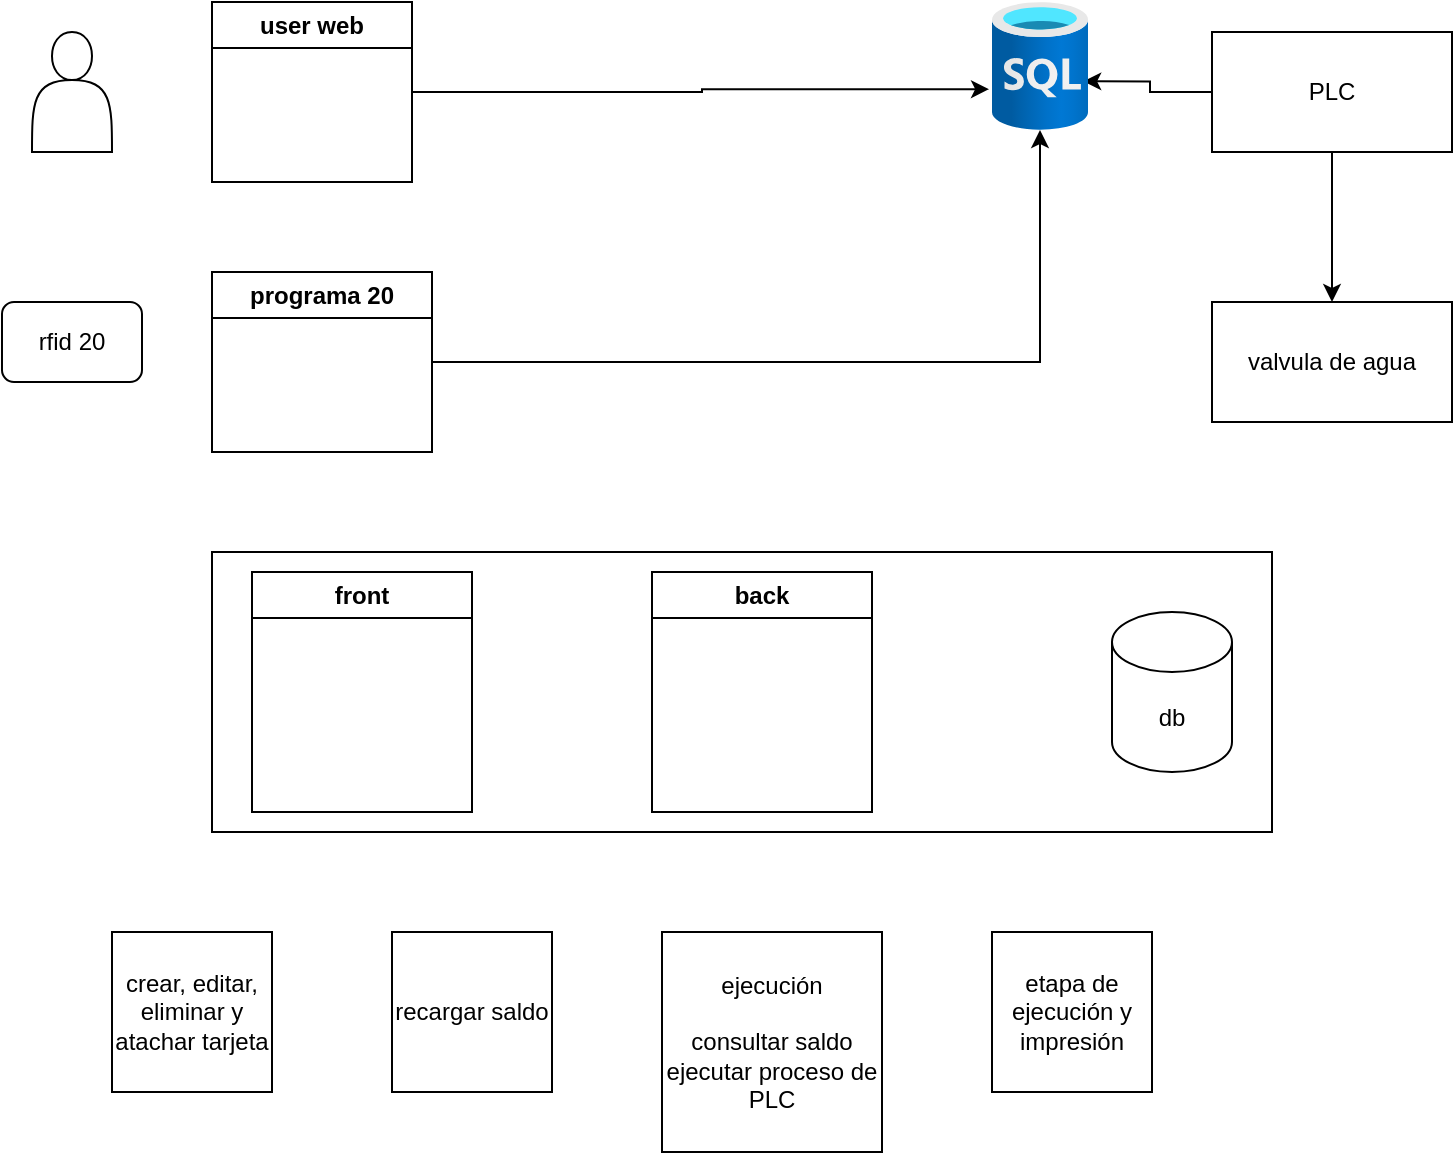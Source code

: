 <mxfile version="21.7.4" type="github">
  <diagram name="Page-1" id="ZFTNVQCATIZmhsHI0vvD">
    <mxGraphModel dx="864" dy="331" grid="1" gridSize="10" guides="1" tooltips="1" connect="1" arrows="1" fold="1" page="1" pageScale="1" pageWidth="827" pageHeight="1169" math="0" shadow="0">
      <root>
        <mxCell id="0" />
        <mxCell id="1" parent="0" />
        <mxCell id="axwzUoKkjS9uHLBnZ-2j-32" value="" style="rounded=0;whiteSpace=wrap;html=1;" vertex="1" parent="1">
          <mxGeometry x="170" y="350" width="530" height="140" as="geometry" />
        </mxCell>
        <mxCell id="axwzUoKkjS9uHLBnZ-2j-27" style="edgeStyle=orthogonalEdgeStyle;rounded=0;orthogonalLoop=1;jettySize=auto;html=1;entryX=0.95;entryY=0.62;entryDx=0;entryDy=0;entryPerimeter=0;" edge="1" parent="1" source="axwzUoKkjS9uHLBnZ-2j-17" target="axwzUoKkjS9uHLBnZ-2j-18">
          <mxGeometry relative="1" as="geometry" />
        </mxCell>
        <mxCell id="axwzUoKkjS9uHLBnZ-2j-28" style="edgeStyle=orthogonalEdgeStyle;rounded=0;orthogonalLoop=1;jettySize=auto;html=1;" edge="1" parent="1" source="axwzUoKkjS9uHLBnZ-2j-17" target="axwzUoKkjS9uHLBnZ-2j-21">
          <mxGeometry relative="1" as="geometry" />
        </mxCell>
        <mxCell id="axwzUoKkjS9uHLBnZ-2j-17" value="PLC" style="rounded=0;whiteSpace=wrap;html=1;" vertex="1" parent="1">
          <mxGeometry x="670" y="90" width="120" height="60" as="geometry" />
        </mxCell>
        <mxCell id="axwzUoKkjS9uHLBnZ-2j-18" value="" style="image;aspect=fixed;html=1;points=[];align=center;fontSize=12;image=img/lib/azure2/databases/SQL_Database.svg;" vertex="1" parent="1">
          <mxGeometry x="560" y="75" width="48" height="64" as="geometry" />
        </mxCell>
        <mxCell id="axwzUoKkjS9uHLBnZ-2j-19" value="" style="shape=actor;whiteSpace=wrap;html=1;" vertex="1" parent="1">
          <mxGeometry x="80" y="90" width="40" height="60" as="geometry" />
        </mxCell>
        <mxCell id="axwzUoKkjS9uHLBnZ-2j-24" style="edgeStyle=orthogonalEdgeStyle;rounded=0;orthogonalLoop=1;jettySize=auto;html=1;entryX=-0.031;entryY=0.681;entryDx=0;entryDy=0;entryPerimeter=0;" edge="1" parent="1" source="axwzUoKkjS9uHLBnZ-2j-20" target="axwzUoKkjS9uHLBnZ-2j-18">
          <mxGeometry relative="1" as="geometry">
            <mxPoint x="530" y="120" as="targetPoint" />
          </mxGeometry>
        </mxCell>
        <mxCell id="axwzUoKkjS9uHLBnZ-2j-20" value="user web" style="swimlane;whiteSpace=wrap;html=1;" vertex="1" parent="1">
          <mxGeometry x="170" y="75" width="100" height="90" as="geometry" />
        </mxCell>
        <mxCell id="axwzUoKkjS9uHLBnZ-2j-21" value="valvula de agua" style="rounded=0;whiteSpace=wrap;html=1;" vertex="1" parent="1">
          <mxGeometry x="670" y="225" width="120" height="60" as="geometry" />
        </mxCell>
        <mxCell id="axwzUoKkjS9uHLBnZ-2j-22" value="rfid 20" style="rounded=1;whiteSpace=wrap;html=1;" vertex="1" parent="1">
          <mxGeometry x="65" y="225" width="70" height="40" as="geometry" />
        </mxCell>
        <mxCell id="axwzUoKkjS9uHLBnZ-2j-26" style="edgeStyle=orthogonalEdgeStyle;rounded=0;orthogonalLoop=1;jettySize=auto;html=1;" edge="1" parent="1" source="axwzUoKkjS9uHLBnZ-2j-23" target="axwzUoKkjS9uHLBnZ-2j-18">
          <mxGeometry relative="1" as="geometry" />
        </mxCell>
        <mxCell id="axwzUoKkjS9uHLBnZ-2j-23" value="programa 20" style="swimlane;whiteSpace=wrap;html=1;" vertex="1" parent="1">
          <mxGeometry x="170" y="210" width="110" height="90" as="geometry" />
        </mxCell>
        <mxCell id="axwzUoKkjS9uHLBnZ-2j-29" value="front" style="swimlane;whiteSpace=wrap;html=1;" vertex="1" parent="1">
          <mxGeometry x="190" y="360" width="110" height="120" as="geometry" />
        </mxCell>
        <mxCell id="axwzUoKkjS9uHLBnZ-2j-30" value="back" style="swimlane;whiteSpace=wrap;html=1;" vertex="1" parent="1">
          <mxGeometry x="390" y="360" width="110" height="120" as="geometry" />
        </mxCell>
        <mxCell id="axwzUoKkjS9uHLBnZ-2j-31" value="db" style="shape=cylinder3;whiteSpace=wrap;html=1;boundedLbl=1;backgroundOutline=1;size=15;" vertex="1" parent="1">
          <mxGeometry x="620" y="380" width="60" height="80" as="geometry" />
        </mxCell>
        <mxCell id="axwzUoKkjS9uHLBnZ-2j-33" value="recargar saldo" style="whiteSpace=wrap;html=1;aspect=fixed;" vertex="1" parent="1">
          <mxGeometry x="260" y="540" width="80" height="80" as="geometry" />
        </mxCell>
        <mxCell id="axwzUoKkjS9uHLBnZ-2j-34" value="crear, editar, eliminar y atachar tarjeta" style="whiteSpace=wrap;html=1;aspect=fixed;" vertex="1" parent="1">
          <mxGeometry x="120" y="540" width="80" height="80" as="geometry" />
        </mxCell>
        <mxCell id="axwzUoKkjS9uHLBnZ-2j-35" value="ejecución&lt;br&gt;&lt;br&gt;consultar saldo&lt;br&gt;ejecutar proceso de PLC" style="whiteSpace=wrap;html=1;aspect=fixed;" vertex="1" parent="1">
          <mxGeometry x="395" y="540" width="110" height="110" as="geometry" />
        </mxCell>
        <mxCell id="axwzUoKkjS9uHLBnZ-2j-36" value="etapa de ejecución y impresión" style="whiteSpace=wrap;html=1;aspect=fixed;" vertex="1" parent="1">
          <mxGeometry x="560" y="540" width="80" height="80" as="geometry" />
        </mxCell>
      </root>
    </mxGraphModel>
  </diagram>
</mxfile>
